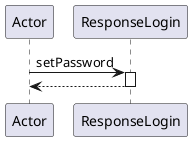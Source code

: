 @startuml
participant Actor
Actor -> ResponseLogin : setPassword
activate ResponseLogin
return
@enduml
